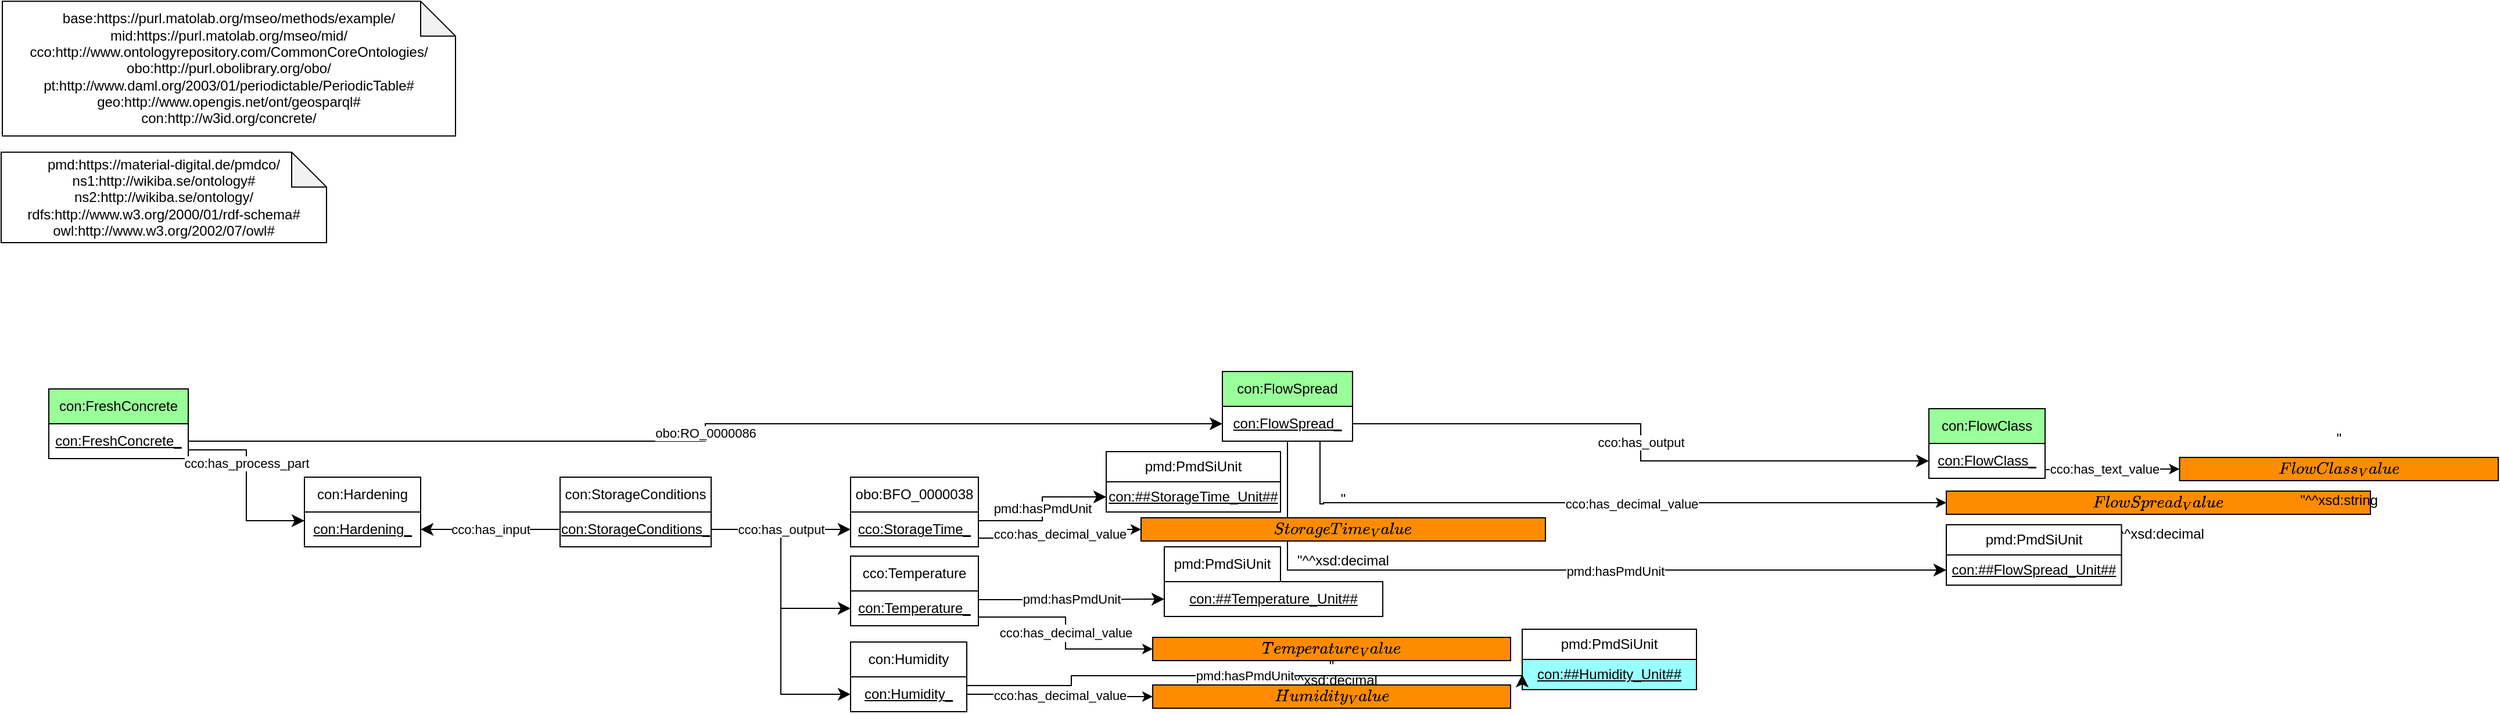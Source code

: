 <mxfile version="15.8.2" type="device"><diagram id="UXIPkQefFEDrWGH3IdC5" name="MiWoEx_neu"><mxGraphModel dx="3303" dy="2670" grid="1" gridSize="10" guides="1" tooltips="1" connect="1" arrows="1" fold="1" page="0" pageScale="1" pageWidth="827" pageHeight="1169" math="0" shadow="0"><root><mxCell id="97505-SNcamct329gDO7-0"/><mxCell id="97505-SNcamct329gDO7-1" parent="97505-SNcamct329gDO7-0"/><object label="con:FreshConcrete" Type="Class" IRI="http://www.ontologyrepository.com/CommonCoreOntologies/Artifact" id="4S3OoNcXCZUGaDcpZlmq-12"><mxCell style="rounded=0;whiteSpace=wrap;html=1;snapToPoint=1;points=[[0.1,0],[0.2,0],[0.3,0],[0.4,0],[0.5,0],[0.6,0],[0.7,0],[0.8,0],[0.9,0],[0,0.1],[0,0.3],[0,0.5],[0,0.7],[0,0.9],[0.1,1],[0.2,1],[0.3,1],[0.4,1],[0.5,1],[0.6,1],[0.7,1],[0.8,1],[0.9,1],[1,0.1],[1,0.3],[1,0.5],[1,0.7],[1,0.9]];fillColor=#99FF99;" parent="97505-SNcamct329gDO7-1" vertex="1"><mxGeometry x="-1878" y="-1546" width="120" height="30" as="geometry"/></mxCell></object><object label="&lt;u&gt;con:&lt;/u&gt;&lt;u&gt;FreshConcrete_&lt;/u&gt;" Type="Individual" IRI="Null" id="4S3OoNcXCZUGaDcpZlmq-13"><mxCell style="rounded=0;whiteSpace=wrap;html=1;snapToPoint=1" parent="97505-SNcamct329gDO7-1" vertex="1"><mxGeometry x="-1878" y="-1516" width="120" height="30" as="geometry"/></mxCell></object><object label="&lt;font style=&quot;font-size: 12px&quot;&gt;con:FlowSpread&lt;/font&gt;" Type="Class" IRI="Null" id="4S3OoNcXCZUGaDcpZlmq-19"><mxCell style="rounded=0;whiteSpace=wrap;html=1;snapToPoint=1;points=[[0.1,0],[0.2,0],[0.3,0],[0.4,0],[0.5,0],[0.6,0],[0.7,0],[0.8,0],[0.9,0],[0,0.1],[0,0.3],[0,0.5],[0,0.7],[0,0.9],[0.1,1],[0.2,1],[0.3,1],[0.4,1],[0.5,1],[0.6,1],[0.7,1],[0.8,1],[0.9,1],[1,0.1],[1,0.3],[1,0.5],[1,0.7],[1,0.9]];fontSize=11;fillColor=#99FF99;" parent="97505-SNcamct329gDO7-1" vertex="1"><mxGeometry x="-868" y="-1561" width="112" height="30" as="geometry"/></mxCell></object><object label="&lt;u style=&quot;font-size: 12px&quot;&gt;con:&lt;/u&gt;&lt;u&gt;&lt;font style=&quot;font-size: 12px&quot;&gt;FlowSpread_&lt;/font&gt;&lt;/u&gt;" Type="Individual" IRI="Null" id="4S3OoNcXCZUGaDcpZlmq-20"><mxCell style="rounded=0;whiteSpace=wrap;html=1;snapToPoint=1;fontSize=11;fillColor=#FFFFFF;" parent="97505-SNcamct329gDO7-1" vertex="1"><mxGeometry x="-868" y="-1531" width="112" height="30" as="geometry"/></mxCell></object><object label="obo:RO_0000086" Type="ObjectProperty" IRI="http://purl.obolibrary.org/obo/RO_0000086" id="4S3OoNcXCZUGaDcpZlmq-21"><mxCell style="endArrow=classic;html=1;endSize=8;arcSize=0;entryX=0;entryY=0.5;entryDx=0;entryDy=0;edgeStyle=orthogonalEdgeStyle;exitX=1;exitY=0.5;exitDx=0;exitDy=0;fillColor=#FFFFFF;" parent="97505-SNcamct329gDO7-1" source="4S3OoNcXCZUGaDcpZlmq-13" target="4S3OoNcXCZUGaDcpZlmq-20" edge="1"><mxGeometry x="-1338" y="198" width="90" height="26" as="geometry"><mxPoint x="-968" y="-1087" as="sourcePoint"/><mxPoint x="-868" y="-1505" as="targetPoint"/></mxGeometry></mxCell></object><object label="&lt;font style=&quot;font-size: 11px&quot;&gt;cco:has_decimal_value&lt;/font&gt;" Type="DatatypeProperty" IRI="http://www.ontologyrepository.com/CommonCoreOntologies/has_decimal_value" id="4S3OoNcXCZUGaDcpZlmq-22"><mxCell style="edgeStyle=orthogonalEdgeStyle;rounded=0;orthogonalLoop=1;jettySize=auto;html=1;exitX=0.75;exitY=1;exitDx=0;exitDy=0;fontSize=12;entryX=0;entryY=0.5;entryDx=0;entryDy=0;fillColor=#FFFFFF;" parent="97505-SNcamct329gDO7-1" source="4S3OoNcXCZUGaDcpZlmq-20" target="4S3OoNcXCZUGaDcpZlmq-23" edge="1"><mxGeometry x="-1338" y="198" as="geometry"><mxPoint x="-865.74" y="-1415.5" as="sourcePoint"/><mxPoint x="-687.74" y="-1395" as="targetPoint"/><mxPoint x="-2" y="27" as="offset"/><Array as="points"><mxPoint x="-781" y="-1447"/></Array></mxGeometry></mxCell></object><object label="&quot;$$FlowSpread_Value$$&quot;^^xsd:decimal" Type="DataValue" IRI_DT="http://www.w3.org/2001/XMLSchema#decimal" id="4S3OoNcXCZUGaDcpZlmq-23"><mxCell style="rounded=0;whiteSpace=wrap;html=1;snapToPoint=1;shadow=0;glass=0;sketch=0;strokeColor=default;fontSize=12;fillColor=#FF8C00;" parent="97505-SNcamct329gDO7-1" vertex="1"><mxGeometry x="-245" y="-1458" width="365" height="20" as="geometry"/></mxCell></object><object label="pmd:PmdSiUnit" Type="Class" IRI="https://material-digital.de/pmdco/PmdSiUnit" id="dzM1LntGsSAcp5HvhDIG-6"><mxCell style="rounded=0;whiteSpace=wrap;html=1;fillColor=#FFFFFF;" parent="97505-SNcamct329gDO7-1" vertex="1"><mxGeometry x="-245" y="-1429" width="150.74" height="26" as="geometry"/></mxCell></object><object label="&lt;u&gt;con:##FlowSpread_Unit##&lt;/u&gt;" Type="Individual" id="dzM1LntGsSAcp5HvhDIG-7"><mxCell style="rounded=0;whiteSpace=wrap;html=1;fillColor=#FFFFFF;" parent="97505-SNcamct329gDO7-1" vertex="1"><mxGeometry x="-245" y="-1403" width="150.74" height="26" as="geometry"/></mxCell></object><object label="pmd:hasPmdUnit" Type="ObjectProperty" IRI="https://material-digital.de/pmdco/hasPmdUnit" id="dzM1LntGsSAcp5HvhDIG-8"><mxCell style="endArrow=classic;html=1;endSize=8;arcSize=0;edgeStyle=orthogonalEdgeStyle;entryX=0;entryY=0.5;entryDx=0;entryDy=0;exitX=0.5;exitY=1;exitDx=0;exitDy=0;fillColor=#FFFFFF;" parent="97505-SNcamct329gDO7-1" source="4S3OoNcXCZUGaDcpZlmq-20" target="dzM1LntGsSAcp5HvhDIG-7" edge="1"><mxGeometry width="90" height="26" as="geometry"><mxPoint x="-678.74" y="-1475.5" as="sourcePoint"/><mxPoint x="-1188.74" y="-143.26" as="targetPoint"/><mxPoint x="-2" y="56" as="offset"/></mxGeometry></mxCell></object><object label="&lt;font style=&quot;font-size: 12px&quot;&gt;con:FlowClass&lt;/font&gt;" Type="Class" IRI="Null" id="dzM1LntGsSAcp5HvhDIG-10"><mxCell style="rounded=0;whiteSpace=wrap;html=1;snapToPoint=1;points=[[0.1,0],[0.2,0],[0.3,0],[0.4,0],[0.5,0],[0.6,0],[0.7,0],[0.8,0],[0.9,0],[0,0.1],[0,0.3],[0,0.5],[0,0.7],[0,0.9],[0.1,1],[0.2,1],[0.3,1],[0.4,1],[0.5,1],[0.6,1],[0.7,1],[0.8,1],[0.9,1],[1,0.1],[1,0.3],[1,0.5],[1,0.7],[1,0.9]];fontSize=11;fillColor=#99FF99;" parent="97505-SNcamct329gDO7-1" vertex="1"><mxGeometry x="-260" y="-1529" width="100" height="30" as="geometry"/></mxCell></object><object label="&lt;u style=&quot;font-size: 12px&quot;&gt;con:&lt;/u&gt;&lt;u&gt;&lt;font style=&quot;font-size: 12px&quot;&gt;FlowClass_&lt;/font&gt;&lt;/u&gt;" Type="Individual" IRI="Null" id="dzM1LntGsSAcp5HvhDIG-11"><mxCell style="rounded=0;whiteSpace=wrap;html=1;snapToPoint=1;fontSize=11;fillColor=#FFFFFF;" parent="97505-SNcamct329gDO7-1" vertex="1"><mxGeometry x="-260" y="-1499" width="100" height="30" as="geometry"/></mxCell></object><object label="cco:has_output" Type="ObjectProperty" IRI="http://www.ontologyrepository.com/CommonCoreOntologies/has_output" id="dzM1LntGsSAcp5HvhDIG-12"><mxCell style="endArrow=classic;html=1;endSize=8;arcSize=0;edgeStyle=orthogonalEdgeStyle;exitX=1;exitY=0.5;exitDx=0;exitDy=0;fillColor=#FFFFFF;entryX=0;entryY=0.5;entryDx=0;entryDy=0;" parent="97505-SNcamct329gDO7-1" source="4S3OoNcXCZUGaDcpZlmq-20" target="dzM1LntGsSAcp5HvhDIG-11" edge="1"><mxGeometry width="90" height="26" as="geometry"><mxPoint x="-727.74" y="-1410.5" as="sourcePoint"/><mxPoint x="-320" y="-1500" as="targetPoint"/></mxGeometry></mxCell></object><object label="&lt;font style=&quot;font-size: 11px&quot;&gt;cco:has_text_value&lt;/font&gt;" Type="DatatypeProperty" IRI="http://www.ontologyrepository.com/CommonCoreOntologies/has_text_value" id="dzM1LntGsSAcp5HvhDIG-14"><mxCell style="edgeStyle=orthogonalEdgeStyle;rounded=0;orthogonalLoop=1;jettySize=auto;html=1;exitX=1;exitY=0.75;exitDx=0;exitDy=0;fontSize=12;entryX=0;entryY=0.5;entryDx=0;entryDy=0;fillColor=#FFFFFF;" parent="97505-SNcamct329gDO7-1" source="dzM1LntGsSAcp5HvhDIG-11" target="dzM1LntGsSAcp5HvhDIG-15" edge="1"><mxGeometry x="-635" y="-488" as="geometry"><mxPoint x="-125" y="-1518" as="sourcePoint"/><mxPoint x="-109" y="-1445" as="targetPoint"/><mxPoint x="-7" as="offset"/><Array as="points"><mxPoint x="-44.26" y="-1476"/></Array></mxGeometry></mxCell></object><object label="&quot;$$FlowClass_Value$$&quot;^^xsd:string" Type="DataValue" IRI_DT="http://www.w3.org/2001/XMLSchema#string" id="dzM1LntGsSAcp5HvhDIG-15"><mxCell style="rounded=0;whiteSpace=wrap;html=1;snapToPoint=1;shadow=0;glass=0;sketch=0;strokeColor=default;fontSize=12;fillColor=#FF8C00;" parent="97505-SNcamct329gDO7-1" vertex="1"><mxGeometry x="-44.26" y="-1487" width="274.26" height="20" as="geometry"/></mxCell></object><object label="pmd:https://material-digital.de/pmdco/&lt;br/&gt;ns1:http://wikiba.se/ontology#&lt;br/&gt;ns2:http://wikiba.se/ontology/&lt;br/&gt;rdfs:http://www.w3.org/2000/01/rdf-schema#&lt;br/&gt;owl:http://www.w3.org/2002/07/owl#&lt;br/&gt;" Type="Namespace" id="ruoCuIgoFp16ZF_0LyHv-2"><mxCell style="shape=note;whiteSpace=wrap;html=1;backgroundOutline=1;darkOpacity=0.05;" parent="97505-SNcamct329gDO7-1" vertex="1"><mxGeometry x="-1919" y="-1749.93" width="280" height="77.93" as="geometry"/></mxCell></object><object label="base:https://purl.matolab.org/mseo/methods/example/&lt;br&gt;mid:https://purl.matolab.org/mseo/mid/&lt;br&gt;cco:http://www.ontologyrepository.com/CommonCoreOntologies/&lt;br&gt;obo:http://purl.obolibrary.org/obo/&lt;br&gt;pt:http://www.daml.org/2003/01/periodictable/PeriodicTable#&lt;br&gt;geo:http://www.opengis.net/ont/geosparql#&lt;br&gt;con:&lt;span style=&quot;text-align: left&quot;&gt;http://w3id.org/concrete/&lt;/span&gt;" Type="Namespace" id="ruoCuIgoFp16ZF_0LyHv-3"><mxCell style="shape=note;whiteSpace=wrap;html=1;backgroundOutline=1;darkOpacity=0.05;" parent="97505-SNcamct329gDO7-1" vertex="1"><mxGeometry x="-1918" y="-1879.93" width="390" height="116" as="geometry"/></mxCell></object><object label="con:Hardening" Type="Class" IRI="http://www.ontologyrepository.com/CommonCoreOntologies/Artifact" id="37UOdtx9yiyN65UCFOAC-5"><mxCell style="rounded=0;whiteSpace=wrap;html=1;snapToPoint=1;points=[[0.1,0],[0.2,0],[0.3,0],[0.4,0],[0.5,0],[0.6,0],[0.7,0],[0.8,0],[0.9,0],[0,0.1],[0,0.3],[0,0.5],[0,0.7],[0,0.9],[0.1,1],[0.2,1],[0.3,1],[0.4,1],[0.5,1],[0.6,1],[0.7,1],[0.8,1],[0.9,1],[1,0.1],[1,0.3],[1,0.5],[1,0.7],[1,0.9]];fillColor=default;" parent="97505-SNcamct329gDO7-1" vertex="1"><mxGeometry x="-1658" y="-1470" width="100" height="30" as="geometry"/></mxCell></object><object label="&lt;u&gt;con:Hardening&lt;/u&gt;&lt;u&gt;_&lt;/u&gt;" Type="Individual" IRI="Null" id="37UOdtx9yiyN65UCFOAC-6"><mxCell style="rounded=0;whiteSpace=wrap;html=1;snapToPoint=1;fillColor=default;" parent="97505-SNcamct329gDO7-1" vertex="1"><mxGeometry x="-1658" y="-1440" width="100" height="30" as="geometry"/></mxCell></object><object label="cco:has_process_part" Type="ObjectProperty" IRI="http://www.ontologyrepository.com/CommonCoreOntologies/has_process_part" id="37UOdtx9yiyN65UCFOAC-7"><mxCell style="endArrow=classic;html=1;exitX=1;exitY=0.75;exitDx=0;exitDy=0;entryX=0;entryY=0.25;entryDx=0;entryDy=0;endSize=8;arcSize=0;edgeStyle=orthogonalEdgeStyle;" parent="97505-SNcamct329gDO7-1" source="4S3OoNcXCZUGaDcpZlmq-13" target="37UOdtx9yiyN65UCFOAC-6" edge="1"><mxGeometry x="-1338" y="198" width="90" height="26" as="geometry"><mxPoint x="-1369" y="-1203" as="sourcePoint"/><mxPoint x="-1395" y="-998.0" as="targetPoint"/><mxPoint y="-19" as="offset"/></mxGeometry></mxCell></object><object label="&lt;u&gt;con:StorageConditions&lt;/u&gt;&lt;u&gt;_&lt;/u&gt;" Type="Individual" IRI="Null" id="37UOdtx9yiyN65UCFOAC-14"><mxCell style="rounded=0;whiteSpace=wrap;html=1;snapToPoint=1;fillColor=default;" parent="97505-SNcamct329gDO7-1" vertex="1"><mxGeometry x="-1438" y="-1440" width="130" height="30" as="geometry"/></mxCell></object><object label="cco:has_input" Type="ObjectProperty" IRI="http://www.ontologyrepository.com/CommonCoreOntologies/has_input" id="37UOdtx9yiyN65UCFOAC-15"><mxCell style="endArrow=classic;html=1;exitX=0;exitY=0.5;exitDx=0;exitDy=0;entryX=1;entryY=0.5;entryDx=0;entryDy=0;endSize=8;arcSize=0;edgeStyle=orthogonalEdgeStyle;fillColor=#E6E6E6;" parent="97505-SNcamct329gDO7-1" source="37UOdtx9yiyN65UCFOAC-14" target="37UOdtx9yiyN65UCFOAC-6" edge="1"><mxGeometry x="-1338" y="198" width="90" height="26" as="geometry"><mxPoint x="-1437" y="-1480" as="sourcePoint"/><mxPoint x="-1408" y="-1419.5" as="targetPoint"/></mxGeometry></mxCell></object><object label="cco:has_output" Type="ObjectProperty" IRI="http://www.ontologyrepository.com/CommonCoreOntologies/has_output" id="37UOdtx9yiyN65UCFOAC-16"><mxCell style="endArrow=classic;html=1;exitX=1;exitY=0.5;exitDx=0;exitDy=0;endSize=8;arcSize=0;edgeStyle=orthogonalEdgeStyle;fillColor=#E6E6E6;entryX=0;entryY=0.5;entryDx=0;entryDy=0;" parent="97505-SNcamct329gDO7-1" source="37UOdtx9yiyN65UCFOAC-14" target="37UOdtx9yiyN65UCFOAC-18" edge="1"><mxGeometry x="-1338" y="198" width="90" height="26" as="geometry"><mxPoint x="-1124" y="-1360" as="sourcePoint"/><mxPoint x="-1127" y="-1398" as="targetPoint"/><mxPoint as="offset"/></mxGeometry></mxCell></object><object label="obo:BFO_0000038" Type="Class" IRI="http://purl.obolibrary.org/obo/BFO_0000038" id="37UOdtx9yiyN65UCFOAC-17"><mxCell style="rounded=0;whiteSpace=wrap;html=1;snapToPoint=1;points=[[0.1,0],[0.2,0],[0.3,0],[0.4,0],[0.5,0],[0.6,0],[0.7,0],[0.8,0],[0.9,0],[0,0.1],[0,0.3],[0,0.5],[0,0.7],[0,0.9],[0.1,1],[0.2,1],[0.3,1],[0.4,1],[0.5,1],[0.6,1],[0.7,1],[0.8,1],[0.9,1],[1,0.1],[1,0.3],[1,0.5],[1,0.7],[1,0.9]];fillColor=default;" parent="97505-SNcamct329gDO7-1" vertex="1"><mxGeometry x="-1188" y="-1470" width="110" height="30" as="geometry"/></mxCell></object><object label="&lt;u&gt;cco:StorageTime_&lt;/u&gt;" Type="Individual" IRI="http://www.ontologyrepository.com/CommonCoreOntologies/DayMeasurementUnit" id="37UOdtx9yiyN65UCFOAC-18"><mxCell style="rounded=0;whiteSpace=wrap;html=1;snapToPoint=1fillColor=#FFFFFF;fillColor=default;" parent="97505-SNcamct329gDO7-1" vertex="1"><mxGeometry x="-1188" y="-1440" width="110" height="30" as="geometry"/></mxCell></object><object label="cco:has_output" Type="ObjectProperty" IRI="http://www.ontologyrepository.com/CommonCoreOntologies/has_output" id="37UOdtx9yiyN65UCFOAC-19"><mxCell style="endArrow=classic;html=1;exitX=1;exitY=0.5;exitDx=0;exitDy=0;endSize=8;arcSize=0;edgeStyle=orthogonalEdgeStyle;fillColor=#E6E6E6;entryX=0;entryY=0.5;entryDx=0;entryDy=0;" parent="97505-SNcamct329gDO7-1" source="37UOdtx9yiyN65UCFOAC-14" target="37UOdtx9yiyN65UCFOAC-21" edge="1"><mxGeometry x="-1338" y="198" width="90" height="26" as="geometry"><mxPoint x="-1187.0" y="-1328.5" as="sourcePoint"/><mxPoint x="-1087.0" y="-1382" as="targetPoint"/><mxPoint y="-34" as="offset"/></mxGeometry></mxCell></object><object label="cco:Temperature" Type="Class" IRI="http://www.ontologyrepository.com/CommonCoreOntologies/Temperature" id="37UOdtx9yiyN65UCFOAC-20"><mxCell style="rounded=0;whiteSpace=wrap;html=1;snapToPoint=1;points=[[0.1,0],[0.2,0],[0.3,0],[0.4,0],[0.5,0],[0.6,0],[0.7,0],[0.8,0],[0.9,0],[0,0.1],[0,0.3],[0,0.5],[0,0.7],[0,0.9],[0.1,1],[0.2,1],[0.3,1],[0.4,1],[0.5,1],[0.6,1],[0.7,1],[0.8,1],[0.9,1],[1,0.1],[1,0.3],[1,0.5],[1,0.7],[1,0.9]];fillColor=default;" parent="97505-SNcamct329gDO7-1" vertex="1"><mxGeometry x="-1188" y="-1402" width="110" height="30" as="geometry"/></mxCell></object><object label="&lt;u&gt;con:Temperature_&lt;/u&gt;" Type="Individual" IRI="http://www.ontologyrepository.com/CommonCoreOntologies/DegreeCelsiusMeasurementUnit" id="37UOdtx9yiyN65UCFOAC-21"><mxCell style="rounded=0;whiteSpace=wrap;html=1;fillColor=default;" parent="97505-SNcamct329gDO7-1" vertex="1"><mxGeometry x="-1188" y="-1372" width="110" height="30" as="geometry"/></mxCell></object><object label="cco:has_output" Type="ObjectProperty" IRI="http://www.ontologyrepository.com/CommonCoreOntologies/has_output" id="37UOdtx9yiyN65UCFOAC-22"><mxCell style="endArrow=classic;html=1;exitX=1;exitY=0.5;exitDx=0;exitDy=0;endSize=8;arcSize=0;edgeStyle=orthogonalEdgeStyle;fillColor=#E6E6E6;entryX=0;entryY=0.5;entryDx=0;entryDy=0;" parent="97505-SNcamct329gDO7-1" source="37UOdtx9yiyN65UCFOAC-14" target="37UOdtx9yiyN65UCFOAC-24" edge="1"><mxGeometry x="-1338" y="198" width="90" height="26" as="geometry"><mxPoint x="-1337" y="-1255.5" as="sourcePoint"/><mxPoint x="-1227.0" y="-1314" as="targetPoint"/><mxPoint y="-71" as="offset"/></mxGeometry></mxCell></object><object label="con:Humidity" Type="Class" IRI="http://www.ontologyrepository.com/CommonCoreOntologies/Temperature" id="37UOdtx9yiyN65UCFOAC-23"><mxCell style="rounded=0;whiteSpace=wrap;html=1;snapToPoint=1;points=[[0.1,0],[0.2,0],[0.3,0],[0.4,0],[0.5,0],[0.6,0],[0.7,0],[0.8,0],[0.9,0],[0,0.1],[0,0.3],[0,0.5],[0,0.7],[0,0.9],[0.1,1],[0.2,1],[0.3,1],[0.4,1],[0.5,1],[0.6,1],[0.7,1],[0.8,1],[0.9,1],[1,0.1],[1,0.3],[1,0.5],[1,0.7],[1,0.9]];fillColor=default;" parent="97505-SNcamct329gDO7-1" vertex="1"><mxGeometry x="-1188" y="-1328" width="100" height="30" as="geometry"/></mxCell></object><object label="&lt;u&gt;con:Humidity_&lt;/u&gt;" Type="Individual" IRI="http://www.ontologyrepository.com/CommonCoreOntologies/DegreeCelsiusMeasurementUnit" id="37UOdtx9yiyN65UCFOAC-24"><mxCell style="rounded=0;whiteSpace=wrap;html=1;fillColor=default;" parent="97505-SNcamct329gDO7-1" vertex="1"><mxGeometry x="-1188" y="-1298" width="100" height="30" as="geometry"/></mxCell></object><object label="&lt;font style=&quot;font-size: 11px&quot;&gt;cco:has_decimal_value&lt;/font&gt;" Type="DatatypeProperty" IRI="http://www.ontologyrepository.com/CommonCoreOntologies/has_decimal_value" id="bk2kTeLw0D9dxrtDLXrW-1"><mxCell style="edgeStyle=orthogonalEdgeStyle;rounded=0;orthogonalLoop=1;jettySize=auto;html=1;exitX=1;exitY=0.75;exitDx=0;exitDy=0;fontSize=12;fillColor=#FFFFFF;entryX=0;entryY=0.5;entryDx=0;entryDy=0;" parent="97505-SNcamct329gDO7-1" source="37UOdtx9yiyN65UCFOAC-18" target="bk2kTeLw0D9dxrtDLXrW-5" edge="1"><mxGeometry x="-1338" y="198" as="geometry"><mxPoint x="-822.26" y="-1355.5" as="sourcePoint"/><mxPoint x="-888" y="-1382" as="targetPoint"/></mxGeometry></mxCell></object><object label="con:StorageConditions" Type="Class" IRI="http://www.ontologyrepository.com/CommonCoreOntologies/Artifact" id="bk2kTeLw0D9dxrtDLXrW-4"><mxCell style="rounded=0;whiteSpace=wrap;html=1;snapToPoint=1;points=[[0.1,0],[0.2,0],[0.3,0],[0.4,0],[0.5,0],[0.6,0],[0.7,0],[0.8,0],[0.9,0],[0,0.1],[0,0.3],[0,0.5],[0,0.7],[0,0.9],[0.1,1],[0.2,1],[0.3,1],[0.4,1],[0.5,1],[0.6,1],[0.7,1],[0.8,1],[0.9,1],[1,0.1],[1,0.3],[1,0.5],[1,0.7],[1,0.9]];fillColor=default;" parent="97505-SNcamct329gDO7-1" vertex="1"><mxGeometry x="-1438" y="-1470" width="130" height="30" as="geometry"/></mxCell></object><object label="&quot;$$StorageTime_Value$$&quot;^^xsd:decimal" Type="DataValue" IRI_DT="http://www.w3.org/2001/XMLSchema#decimal" id="bk2kTeLw0D9dxrtDLXrW-5"><mxCell style="rounded=0;whiteSpace=wrap;html=1;snapToPoint=1;shadow=0;glass=0;sketch=0;strokeColor=default;fontSize=12;fillColor=#FF8C00;" parent="97505-SNcamct329gDO7-1" vertex="1"><mxGeometry x="-938" y="-1435" width="348" height="20" as="geometry"/></mxCell></object><object label="&lt;font style=&quot;font-size: 11px&quot;&gt;cco:has_decimal_value&lt;/font&gt;" Type="DatatypeProperty" IRI="http://www.ontologyrepository.com/CommonCoreOntologies/has_decimal_value" id="bk2kTeLw0D9dxrtDLXrW-6"><mxCell style="edgeStyle=orthogonalEdgeStyle;rounded=0;orthogonalLoop=1;jettySize=auto;html=1;exitX=1;exitY=0.75;exitDx=0;exitDy=0;fontSize=12;fillColor=#FFFFFF;entryX=0;entryY=0.5;entryDx=0;entryDy=0;" parent="97505-SNcamct329gDO7-1" source="37UOdtx9yiyN65UCFOAC-21" target="bk2kTeLw0D9dxrtDLXrW-7" edge="1"><mxGeometry x="-1328" y="256" as="geometry"><mxPoint x="-1068" y="-1359.5" as="sourcePoint"/><mxPoint x="-878" y="-1324" as="targetPoint"/></mxGeometry></mxCell></object><object label="&quot;$$Temperature_Value$$&quot;^^xsd:decimal" Type="DataValue" IRI_DT="http://www.w3.org/2001/XMLSchema#decimal" id="bk2kTeLw0D9dxrtDLXrW-7"><mxCell style="rounded=0;whiteSpace=wrap;html=1;snapToPoint=1;shadow=0;glass=0;sketch=0;strokeColor=default;fontSize=12;fillColor=#FF8C00;" parent="97505-SNcamct329gDO7-1" vertex="1"><mxGeometry x="-928" y="-1332" width="308" height="20" as="geometry"/></mxCell></object><object label="&lt;font style=&quot;font-size: 11px&quot;&gt;cco:has_decimal_value&lt;/font&gt;" Type="DatatypeProperty" IRI="http://www.ontologyrepository.com/CommonCoreOntologies/has_decimal_value" id="bk2kTeLw0D9dxrtDLXrW-8"><mxCell style="edgeStyle=orthogonalEdgeStyle;rounded=0;orthogonalLoop=1;jettySize=auto;html=1;exitX=1;exitY=0.5;exitDx=0;exitDy=0;fontSize=12;fillColor=#FFFFFF;entryX=0;entryY=0.5;entryDx=0;entryDy=0;" parent="97505-SNcamct329gDO7-1" source="37UOdtx9yiyN65UCFOAC-24" target="bk2kTeLw0D9dxrtDLXrW-9" edge="1"><mxGeometry x="-1328" y="332" as="geometry"><mxPoint x="-1068" y="-1283.5" as="sourcePoint"/><mxPoint x="-878" y="-1248" as="targetPoint"/></mxGeometry></mxCell></object><object label="&quot;$$Humidity_Value$$&quot;^^xsd:decimal" Type="DataValue" IRI_DT="http://www.w3.org/2001/XMLSchema#decimal" id="bk2kTeLw0D9dxrtDLXrW-9"><mxCell style="rounded=0;whiteSpace=wrap;html=1;snapToPoint=1;shadow=0;glass=0;sketch=0;strokeColor=default;fontSize=12;fillColor=#FF8C00;" parent="97505-SNcamct329gDO7-1" vertex="1"><mxGeometry x="-928" y="-1291" width="308" height="20" as="geometry"/></mxCell></object><object label="pmd:PmdSiUnit" Type="Class" IRI="https://material-digital.de/pmdco/PmdSiUnit" id="bk2kTeLw0D9dxrtDLXrW-10"><mxCell style="rounded=0;whiteSpace=wrap;html=1;fillColor=#FFFFFF;" parent="97505-SNcamct329gDO7-1" vertex="1"><mxGeometry x="-968" y="-1492" width="150" height="26" as="geometry"/></mxCell></object><object label="&lt;u&gt;con:##StorageTime_Unit##&lt;/u&gt;" Type="Individual" id="bk2kTeLw0D9dxrtDLXrW-11"><mxCell style="rounded=0;whiteSpace=wrap;html=1;fillColor=#FFFFFF;" parent="97505-SNcamct329gDO7-1" vertex="1"><mxGeometry x="-968" y="-1466" width="150" height="26" as="geometry"/></mxCell></object><object label="pmd:hasPmdUnit" Type="ObjectProperty" IRI="https://material-digital.de/pmdco/hasPmdUnit" id="bk2kTeLw0D9dxrtDLXrW-12"><mxCell style="endArrow=classic;html=1;entryX=0;entryY=0.5;entryDx=0;entryDy=0;endSize=8;arcSize=0;edgeStyle=orthogonalEdgeStyle;exitX=1;exitY=0.25;exitDx=0;exitDy=0;fillColor=#FFFFFF;" parent="97505-SNcamct329gDO7-1" source="37UOdtx9yiyN65UCFOAC-18" target="bk2kTeLw0D9dxrtDLXrW-11" edge="1"><mxGeometry x="-1338" y="198" width="90" height="26" as="geometry"><mxPoint x="-968" y="-1603.5" as="sourcePoint"/><mxPoint x="-797.5" y="-1722" as="targetPoint"/></mxGeometry></mxCell></object><object label="pmd:PmdSiUnit" Type="Class" IRI="https://material-digital.de/pmdco/PmdSiUnit" id="bk2kTeLw0D9dxrtDLXrW-14"><mxCell style="rounded=0;whiteSpace=wrap;html=1;snapToPoint=1;points=[[0.1,0],[0.2,0],[0.3,0],[0.4,0],[0.5,0],[0.6,0],[0.7,0],[0.8,0],[0.9,0],[0,0.1],[0,0.3],[0,0.5],[0,0.7],[0,0.9],[0.1,1],[0.2,1],[0.3,1],[0.4,1],[0.5,1],[0.6,1],[0.7,1],[0.8,1],[0.9,1],[1,0.1],[1,0.3],[1,0.5],[1,0.7],[1,0.9]];fillColor=#FFFFFF;" parent="97505-SNcamct329gDO7-1" vertex="1"><mxGeometry x="-918" y="-1410" width="100" height="30" as="geometry"/></mxCell></object><object label="&lt;u&gt;con:##Temperature_Unit##&lt;/u&gt;" Type="Individual" id="bk2kTeLw0D9dxrtDLXrW-15"><mxCell style="rounded=0;whiteSpace=wrap;html=1;snapToPoint=1;fillColor=#FFFFFF;" parent="97505-SNcamct329gDO7-1" vertex="1"><mxGeometry x="-918" y="-1380" width="188" height="30" as="geometry"/></mxCell></object><object label="pmd:hasPmdUnit" Type="ObjectProperty" IRI="https://material-digital.de/pmdco/hasPmdUnit" id="bk2kTeLw0D9dxrtDLXrW-16"><mxCell style="endArrow=classic;html=1;entryX=0;entryY=0.5;entryDx=0;entryDy=0;endSize=8;arcSize=0;edgeStyle=orthogonalEdgeStyle;exitX=1;exitY=0.25;exitDx=0;exitDy=0;fillColor=#FFFFFF;" parent="97505-SNcamct329gDO7-1" source="37UOdtx9yiyN65UCFOAC-21" target="bk2kTeLw0D9dxrtDLXrW-15" edge="1"><mxGeometry x="-1328" y="208" width="90" height="26" as="geometry"><mxPoint x="-1068" y="-1422.5" as="sourcePoint"/><mxPoint x="-958" y="-1443" as="targetPoint"/></mxGeometry></mxCell></object><object label="pmd:PmdSiUnit" Type="Class" IRI="https://material-digital.de/pmdco/PmdSiUnit" id="bk2kTeLw0D9dxrtDLXrW-17"><mxCell style="rounded=0;whiteSpace=wrap;html=1;fillColor=#FFFFFF;" parent="97505-SNcamct329gDO7-1" vertex="1"><mxGeometry x="-610" y="-1339" width="150" height="26" as="geometry"/></mxCell></object><object label="&lt;u&gt;con:##Humidity_Unit##&lt;/u&gt;" Type="Individual" IRI="Null" id="bk2kTeLw0D9dxrtDLXrW-18"><mxCell style="rounded=0;whiteSpace=wrap;html=1;fillColor=#99FFFF;" parent="97505-SNcamct329gDO7-1" vertex="1"><mxGeometry x="-610" y="-1313" width="150" height="26" as="geometry"/></mxCell></object><object label="pmd:hasPmdUnit" Type="ObjectProperty" IRI="https://material-digital.de/pmdco/hasPmdUnit" id="bk2kTeLw0D9dxrtDLXrW-19"><mxCell style="endArrow=classic;html=1;entryX=0;entryY=0.5;entryDx=0;entryDy=0;endSize=8;arcSize=0;edgeStyle=orthogonalEdgeStyle;exitX=1;exitY=0.25;exitDx=0;exitDy=0;fillColor=#FFFFFF;" parent="97505-SNcamct329gDO7-1" source="37UOdtx9yiyN65UCFOAC-24" target="bk2kTeLw0D9dxrtDLXrW-18" edge="1"><mxGeometry x="-1338" y="198" width="90" height="26" as="geometry"><mxPoint x="-1068" y="-1354.5" as="sourcePoint"/><mxPoint x="-908" y="-1355" as="targetPoint"/><Array as="points"><mxPoint x="-998" y="-1290"/><mxPoint x="-998" y="-1299"/></Array><mxPoint y="-4" as="offset"/></mxGeometry></mxCell></object></root></mxGraphModel></diagram></mxfile>